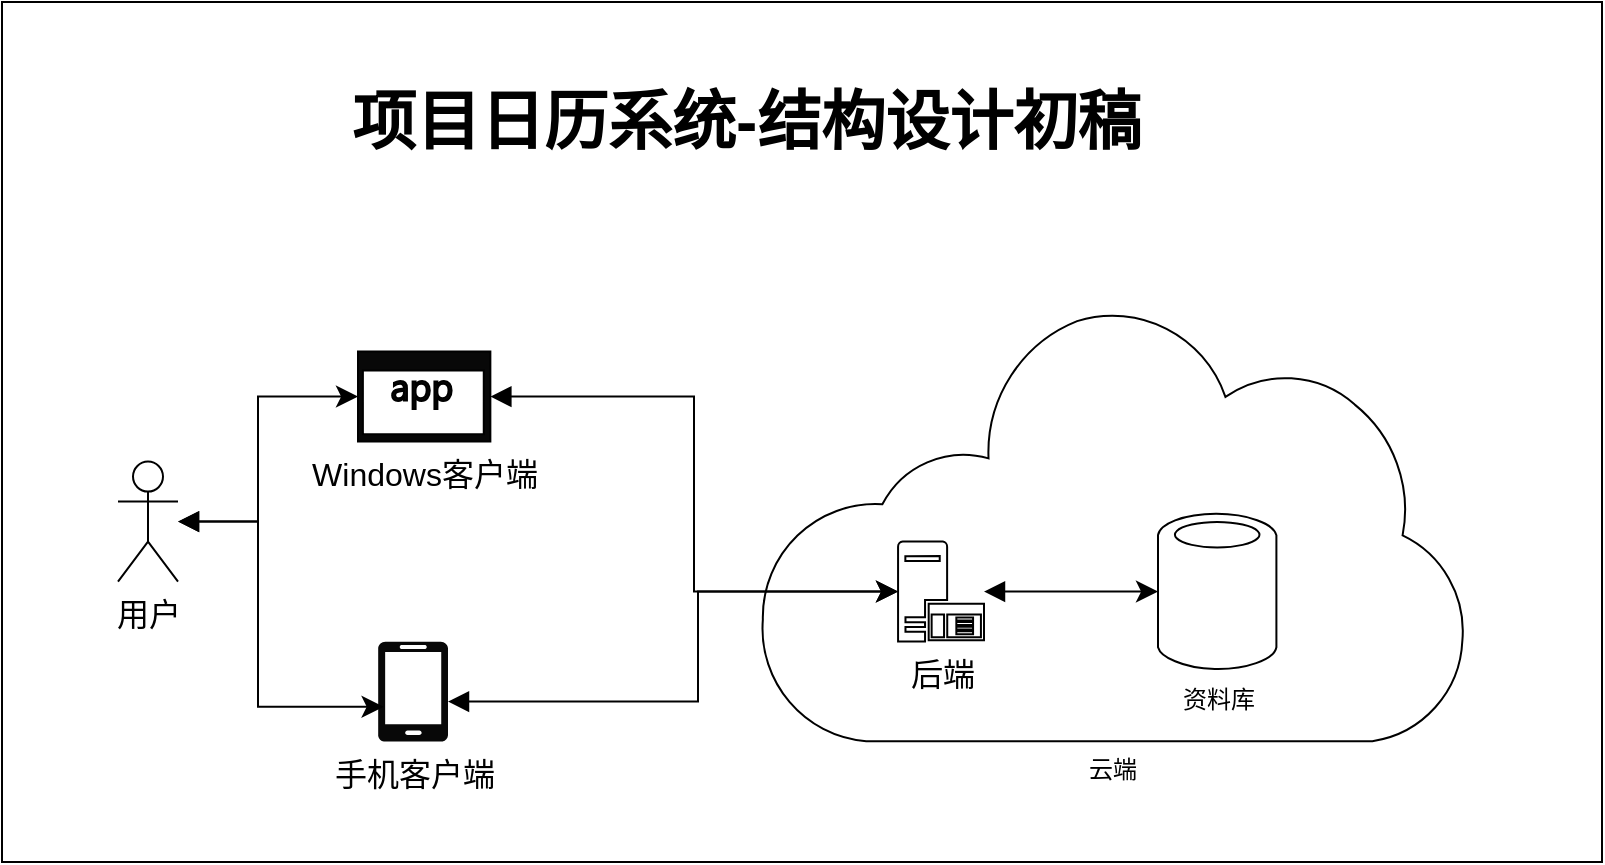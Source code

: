 <mxfile version="22.0.3" type="device">
  <diagram name="初稿" id="iFlY95LYN-kNisT9wjKA">
    <mxGraphModel dx="1050" dy="671" grid="1" gridSize="10" guides="1" tooltips="1" connect="1" arrows="1" fold="1" page="1" pageScale="1" pageWidth="850" pageHeight="1100" math="0" shadow="0">
      <root>
        <mxCell id="0" />
        <mxCell id="1" parent="0" />
        <mxCell id="hnfw8KUOV4YOf9TOQRPK-17" value="" style="rounded=0;whiteSpace=wrap;html=1;fontSize=16;" vertex="1" parent="1">
          <mxGeometry x="30" y="20" width="800" height="430" as="geometry" />
        </mxCell>
        <mxCell id="hnfw8KUOV4YOf9TOQRPK-3" value="云端" style="sketch=0;aspect=fixed;pointerEvents=1;shadow=0;dashed=0;html=1;labelPosition=center;verticalLabelPosition=bottom;verticalAlign=top;align=center;shape=mxgraph.mscae.enterprise.internet;" vertex="1" parent="1">
          <mxGeometry x="408" y="170" width="354.18" height="219.6" as="geometry" />
        </mxCell>
        <mxCell id="hnfw8KUOV4YOf9TOQRPK-5" value="资料库" style="sketch=0;aspect=fixed;pointerEvents=1;shadow=0;dashed=0;html=1;labelPosition=center;verticalLabelPosition=bottom;verticalAlign=top;align=center;shape=mxgraph.mscae.enterprise.database_generic" vertex="1" parent="1">
          <mxGeometry x="608" y="274.8" width="59.2" height="80" as="geometry" />
        </mxCell>
        <mxCell id="hnfw8KUOV4YOf9TOQRPK-6" value="Windows客户端" style="sketch=0;aspect=fixed;pointerEvents=1;shadow=0;dashed=0;html=1;labelPosition=center;verticalLabelPosition=bottom;verticalAlign=top;align=center;shape=mxgraph.mscae.enterprise.application;fontSize=16;fillColor=#080808;" vertex="1" parent="1">
          <mxGeometry x="208" y="194.8" width="66.18" height="45" as="geometry" />
        </mxCell>
        <mxCell id="hnfw8KUOV4YOf9TOQRPK-7" value="手机客户端" style="sketch=0;aspect=fixed;pointerEvents=1;shadow=0;dashed=0;html=1;strokeColor=none;labelPosition=center;verticalLabelPosition=bottom;verticalAlign=top;align=center;fillColor=#080808;shape=mxgraph.azure.mobile;fontSize=16;" vertex="1" parent="1">
          <mxGeometry x="218" y="339.8" width="35" height="50" as="geometry" />
        </mxCell>
        <mxCell id="hnfw8KUOV4YOf9TOQRPK-9" value="" style="edgeStyle=none;curved=1;rounded=0;orthogonalLoop=1;jettySize=auto;html=1;fontSize=12;startSize=8;endSize=8;startArrow=block;startFill=1;" edge="1" parent="1" source="hnfw8KUOV4YOf9TOQRPK-8" target="hnfw8KUOV4YOf9TOQRPK-5">
          <mxGeometry relative="1" as="geometry" />
        </mxCell>
        <mxCell id="hnfw8KUOV4YOf9TOQRPK-8" value="后端" style="sketch=0;aspect=fixed;pointerEvents=1;shadow=0;dashed=0;html=1;labelPosition=center;verticalLabelPosition=bottom;verticalAlign=top;align=center;shape=mxgraph.mscae.enterprise.application_server;fontSize=16;" vertex="1" parent="1">
          <mxGeometry x="478" y="289.8" width="43" height="50" as="geometry" />
        </mxCell>
        <mxCell id="hnfw8KUOV4YOf9TOQRPK-10" style="edgeStyle=orthogonalEdgeStyle;rounded=0;orthogonalLoop=1;jettySize=auto;html=1;entryX=0;entryY=0.5;entryDx=0;entryDy=0;entryPerimeter=0;fontSize=12;startSize=8;endSize=8;startArrow=block;startFill=1;" edge="1" parent="1" source="hnfw8KUOV4YOf9TOQRPK-6" target="hnfw8KUOV4YOf9TOQRPK-8">
          <mxGeometry relative="1" as="geometry">
            <Array as="points">
              <mxPoint x="376" y="217.8" />
              <mxPoint x="376" y="314.8" />
            </Array>
          </mxGeometry>
        </mxCell>
        <mxCell id="hnfw8KUOV4YOf9TOQRPK-12" style="edgeStyle=orthogonalEdgeStyle;rounded=0;orthogonalLoop=1;jettySize=auto;html=1;fontSize=12;startSize=8;endSize=8;startArrow=block;startFill=1;entryX=0;entryY=0.5;entryDx=0;entryDy=0;entryPerimeter=0;" edge="1" parent="1" source="hnfw8KUOV4YOf9TOQRPK-7" target="hnfw8KUOV4YOf9TOQRPK-8">
          <mxGeometry relative="1" as="geometry">
            <mxPoint x="468" y="314.8" as="targetPoint" />
            <Array as="points">
              <mxPoint x="378" y="369.8" />
              <mxPoint x="378" y="314.8" />
            </Array>
          </mxGeometry>
        </mxCell>
        <mxCell id="hnfw8KUOV4YOf9TOQRPK-13" value="用户" style="shape=umlActor;verticalLabelPosition=bottom;verticalAlign=top;html=1;fontSize=16;" vertex="1" parent="1">
          <mxGeometry x="88" y="249.8" width="30" height="60" as="geometry" />
        </mxCell>
        <mxCell id="hnfw8KUOV4YOf9TOQRPK-14" style="edgeStyle=orthogonalEdgeStyle;rounded=0;orthogonalLoop=1;jettySize=auto;html=1;entryX=0;entryY=0.5;entryDx=0;entryDy=0;entryPerimeter=0;fontSize=12;startSize=8;endSize=8;startArrow=block;startFill=1;" edge="1" parent="1" source="hnfw8KUOV4YOf9TOQRPK-13" target="hnfw8KUOV4YOf9TOQRPK-6">
          <mxGeometry relative="1" as="geometry">
            <Array as="points">
              <mxPoint x="158" y="279.8" />
              <mxPoint x="158" y="217.8" />
            </Array>
          </mxGeometry>
        </mxCell>
        <mxCell id="hnfw8KUOV4YOf9TOQRPK-15" style="edgeStyle=orthogonalEdgeStyle;rounded=0;orthogonalLoop=1;jettySize=auto;html=1;entryX=0.08;entryY=0.652;entryDx=0;entryDy=0;entryPerimeter=0;fontSize=12;startSize=8;endSize=8;startArrow=block;startFill=1;" edge="1" parent="1" source="hnfw8KUOV4YOf9TOQRPK-13" target="hnfw8KUOV4YOf9TOQRPK-7">
          <mxGeometry relative="1" as="geometry">
            <Array as="points">
              <mxPoint x="158" y="279.8" />
              <mxPoint x="158" y="372.8" />
            </Array>
          </mxGeometry>
        </mxCell>
        <mxCell id="hnfw8KUOV4YOf9TOQRPK-16" value="&lt;h1&gt;项目日历系统-结构设计初稿&lt;/h1&gt;" style="text;html=1;strokeColor=none;fillColor=none;spacing=5;spacingTop=-20;whiteSpace=wrap;overflow=hidden;rounded=0;fontSize=16;" vertex="1" parent="1">
          <mxGeometry x="200" y="50" width="440" height="50" as="geometry" />
        </mxCell>
      </root>
    </mxGraphModel>
  </diagram>
</mxfile>
